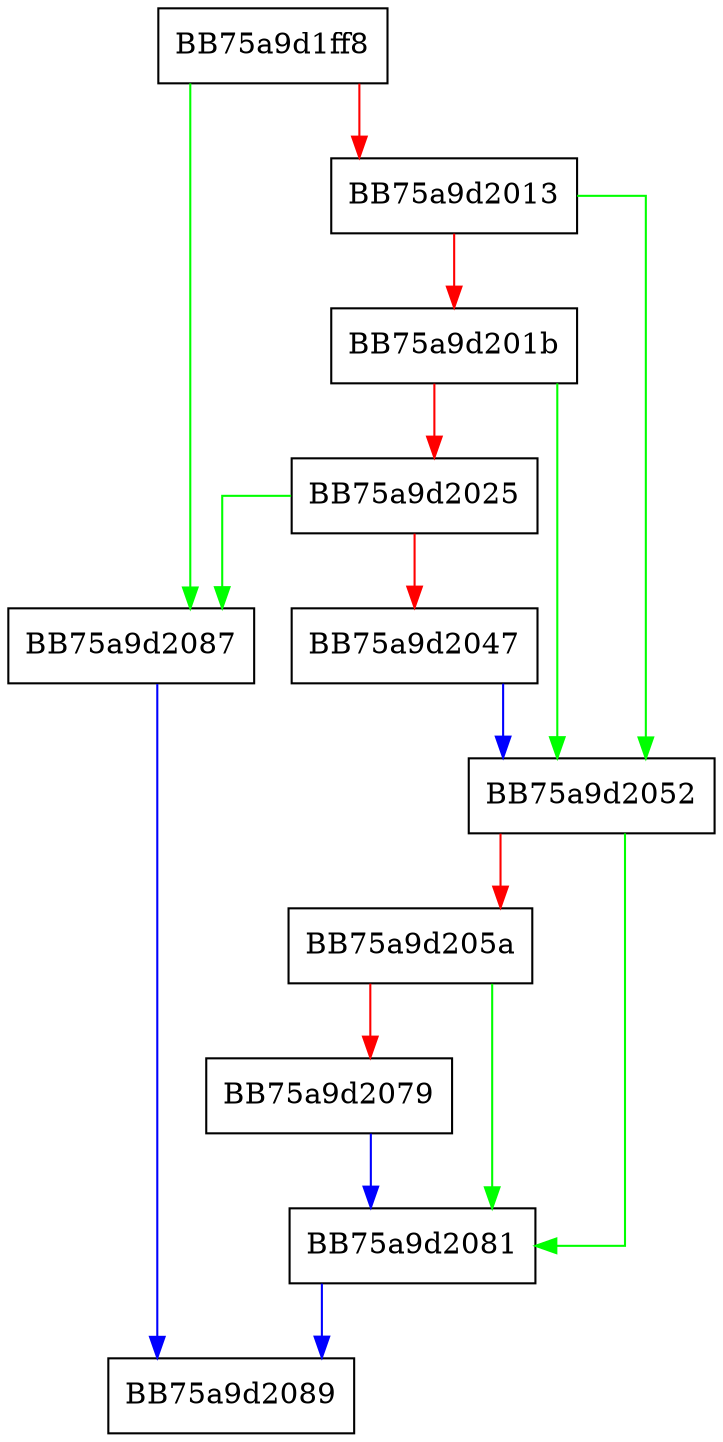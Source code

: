 digraph commit {
  node [shape="box"];
  graph [splines=ortho];
  BB75a9d1ff8 -> BB75a9d2087 [color="green"];
  BB75a9d1ff8 -> BB75a9d2013 [color="red"];
  BB75a9d2013 -> BB75a9d2052 [color="green"];
  BB75a9d2013 -> BB75a9d201b [color="red"];
  BB75a9d201b -> BB75a9d2052 [color="green"];
  BB75a9d201b -> BB75a9d2025 [color="red"];
  BB75a9d2025 -> BB75a9d2087 [color="green"];
  BB75a9d2025 -> BB75a9d2047 [color="red"];
  BB75a9d2047 -> BB75a9d2052 [color="blue"];
  BB75a9d2052 -> BB75a9d2081 [color="green"];
  BB75a9d2052 -> BB75a9d205a [color="red"];
  BB75a9d205a -> BB75a9d2081 [color="green"];
  BB75a9d205a -> BB75a9d2079 [color="red"];
  BB75a9d2079 -> BB75a9d2081 [color="blue"];
  BB75a9d2081 -> BB75a9d2089 [color="blue"];
  BB75a9d2087 -> BB75a9d2089 [color="blue"];
}
